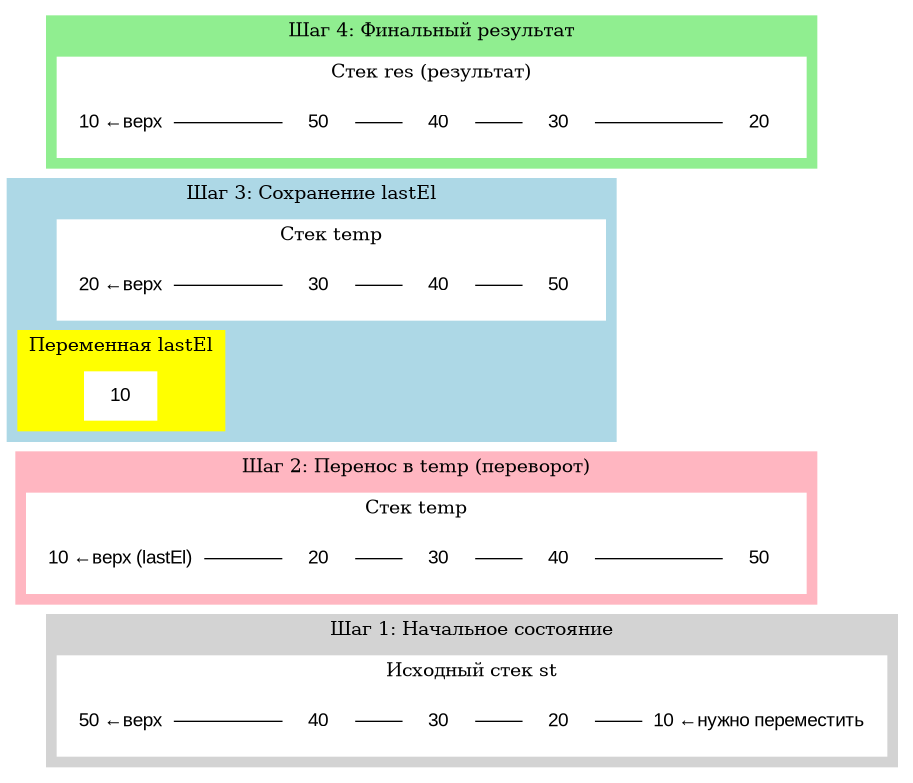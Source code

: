 @startdot
digraph G {
    rankdir=LR;
    node [shape=box, fontname="Arial"];
    
    subgraph cluster_step1 {
        label="Шаг 1: Начальное состояние";
        style=filled;
        color=lightgrey;
        
        subgraph cluster_orig1 {
            label="Исходный стек st";
            style=filled;
            color=white;
            node [style=filled,color=white];
            
            s1_50 [label="50 ←верх"];
            s1_40 [label="40"];
            s1_30 [label="30"];
            s1_20 [label="20"];
            s1_10 [label="10 ←нужно переместить"];
            
            s1_50 -> s1_40 -> s1_30 -> s1_20 -> s1_10 [dir=none];
        }
    }
    
    subgraph cluster_step2 {
        label="Шаг 2: Перенос в temp (переворот)";
        style=filled;
        color=lightpink;
        
        subgraph cluster_temp2 {
            label="Стек temp";
            style=filled;
            color=white;
            node [style=filled,color=white];
            
            t2_10 [label="10 ←верх (lastEl)"];
            t2_20 [label="20"];
            t2_30 [label="30"];
            t2_40 [label="40"];
            t2_50 [label="50"];
            
            t2_10 -> t2_20 -> t2_30 -> t2_40 -> t2_50 [dir=none];
        }
    }
    
    subgraph cluster_step3 {
        label="Шаг 3: Сохранение lastEl";
        style=filled;
        color=lightblue;
        
        subgraph cluster_temp3 {
            label="Стек temp";
            style=filled;
            color=white;
            node [style=filled,color=white];
            
            t3_20 [label="20 ←верх"];
            t3_30 [label="30"];
            t3_40 [label="40"];
            t3_50 [label="50"];
            
            t3_20 -> t3_30 -> t3_40 -> t3_50 [dir=none];
        }
        
        subgraph cluster_last3 {
            label="Переменная lastEl";
            style=filled;
            color=yellow;
            node [style=filled,color=white];
            
            last [label="10"];
        }
    }
    
    subgraph cluster_step4 {
        label="Шаг 4: Финальный результат";
        style=filled;
        color=lightgreen;
        
        subgraph cluster_final {
            label="Стек res (результат)";
            style=filled;
            color=white;
            node [style=filled,color=white];
            
            f_10 [label="10 ←верх"];
            f_50 [label="50"];
            f_40 [label="40"];
            f_30 [label="30"];
            f_20 [label="20"];
            
            f_10 -> f_50 -> f_40 -> f_30 -> f_20 [dir=none];
        }
    }
}
@enddot
